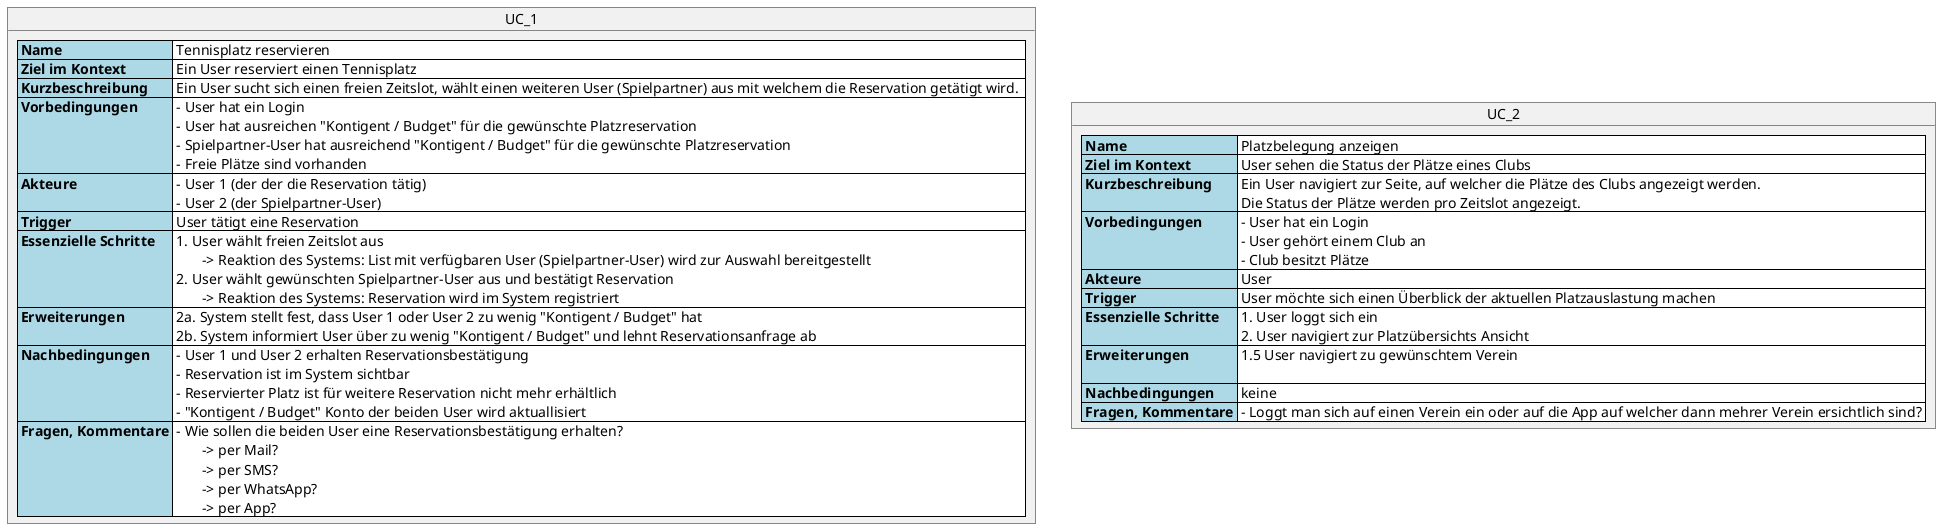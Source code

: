 @startuml
object UC_1 {
<#lightblue,#black>|= Name |<#white> Tennisplatz reservieren |
<#lightblue,#black>|= Ziel im Kontext |<#white> Ein User reserviert einen Tennisplatz |
<#lightblue,#black>|= Kurzbeschreibung |<#white> Ein User sucht sich einen freien Zeitslot, wählt einen weiteren User (Spielpartner) aus mit welchem die Reservation getätigt wird.  |
<#lightblue,#black>|= Vorbedingungen |<#white> - User hat ein Login\n - User hat ausreichen "Kontigent / Budget" für die gewünschte Platzreservation\n - Spielpartner-User hat ausreichend "Kontigent / Budget" für die gewünschte Platzreservation\n - Freie Plätze sind vorhanden  |
<#lightblue,#black>|= Akteure |<#white> - User 1 (der der die Reservation tätig)\n - User 2 (der Spielpartner-User) |
<#lightblue,#black>|= Trigger |<#white> User tätigt eine Reservation  |
<#lightblue,#black>|= Essenzielle Schritte |<#white> 1. User wählt freien Zeitslot aus\n\t-> Reaktion des Systems: List mit verfügbaren User (Spielpartner-User) wird zur Auswahl bereitgestellt\n 2. User wählt gewünschten Spielpartner-User aus und bestätigt Reservation\n\t-> Reaktion des Systems: Reservation wird im System registriert  |
<#lightblue,#black>|= Erweiterungen |<#white> 2a. System stellt fest, dass User 1 oder User 2 zu wenig "Kontigent / Budget" hat\n 2b. System informiert User über zu wenig "Kontigent / Budget" und lehnt Reservationsanfrage ab |
<#lightblue,#black>|= Nachbedingungen |<#white> - User 1 und User 2 erhalten Reservationsbestätigung\n - Reservation ist im System sichtbar\n - Reservierter Platz ist für weitere Reservation nicht mehr erhältlich\n - "Kontigent / Budget" Konto der beiden User wird aktuallisiert |
<#lightblue,#black>|= Fragen, Kommentare |<#with> - Wie sollen die beiden User eine Reservationsbestätigung erhalten?\n\t-> per Mail?\n\t-> per SMS?\n\t-> per WhatsApp?\n\t-> per App? |
}

object UC_2 {
<#lightblue,#black>|= Name|<#white> Platzbelegung anzeigen |
<#lightblue,#black>|= Ziel im Kontext |<#white> User sehen die Status der Plätze eines Clubs  |
<#lightblue,#black>|= Kurzbeschreibung |<#white> Ein User navigiert zur Seite, auf welcher die Plätze des Clubs angezeigt werden.\n Die Status der Plätze werden pro Zeitslot angezeigt.  |
<#lightblue,#black>|= Vorbedingungen |<#white> - User hat ein Login\n - User gehört einem Club an\n - Club besitzt Plätze  |
<#lightblue,#black>|= Akteure |<#white> User |
<#lightblue,#black>|= Trigger |<#white> User möchte sich einen Überblick der aktuellen Platzauslastung machen |
<#lightblue,#black>|= Essenzielle Schritte |<#white> 1. User loggt sich ein\n 2. User navigiert zur Platzübersichts Ansicht  |
<#lightblue,#black>|= Erweiterungen |<#white> 1.5 User navigiert zu gewünschtem Verein\n |
<#lightblue,#black>|= Nachbedingungen |<#white> keine |
<#lightblue,#black>|= Fragen, Kommentare |<#white> - Loggt man sich auf einen Verein ein oder auf die App auf welcher dann mehrer Verein ersichtlich sind? |
}

@enduml